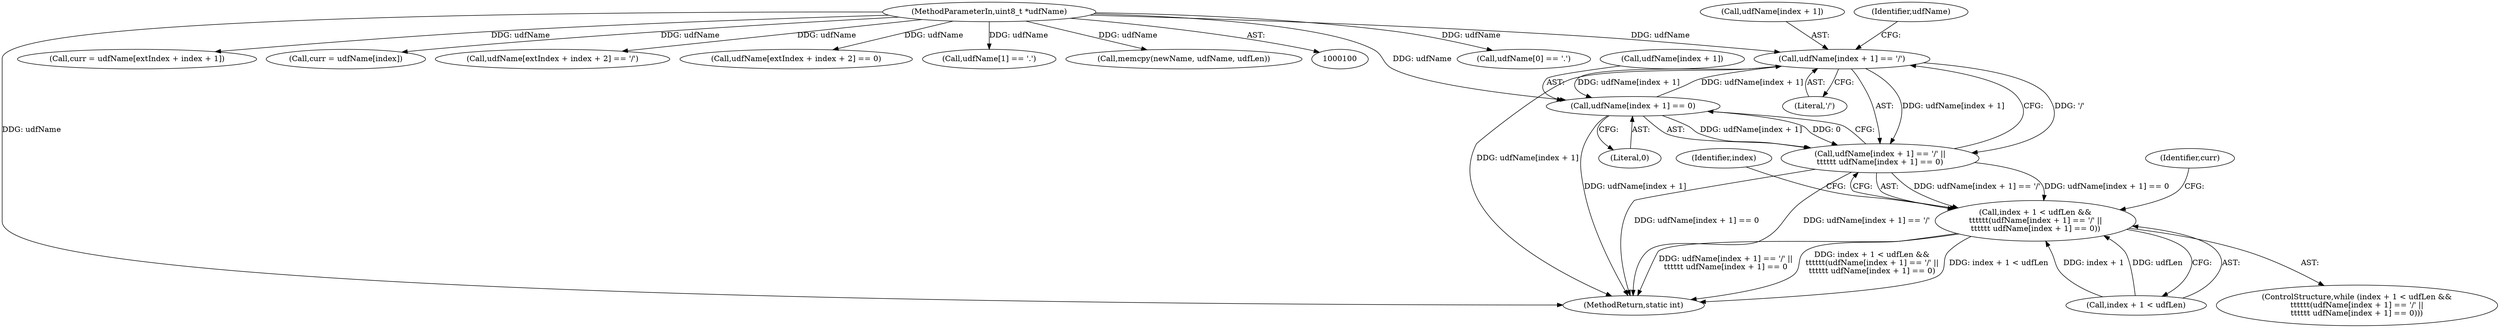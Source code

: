 digraph "0_linux_0e5cc9a40ada6046e6bc3bdfcd0c0d7e4b706b14_4@pointer" {
"1000202" [label="(Call,udfName[index + 1] == '/')"];
"1000209" [label="(Call,udfName[index + 1] == 0)"];
"1000202" [label="(Call,udfName[index + 1] == '/')"];
"1000103" [label="(MethodParameterIn,uint8_t *udfName)"];
"1000201" [label="(Call,udfName[index + 1] == '/' ||\n\t\t\t\t\t\t udfName[index + 1] == 0)"];
"1000195" [label="(Call,index + 1 < udfLen &&\n\t\t\t\t\t\t(udfName[index + 1] == '/' ||\n\t\t\t\t\t\t udfName[index + 1] == 0))"];
"1000209" [label="(Call,udfName[index + 1] == 0)"];
"1000133" [label="(Call,udfName[0] == '.')"];
"1000194" [label="(ControlStructure,while (index + 1 < udfLen &&\n\t\t\t\t\t\t(udfName[index + 1] == '/' ||\n\t\t\t\t\t\t udfName[index + 1] == 0)))"];
"1000463" [label="(MethodReturn,static int)"];
"1000210" [label="(Call,udfName[index + 1])"];
"1000203" [label="(Call,udfName[index + 1])"];
"1000295" [label="(Call,curr = udfName[extIndex + index + 1])"];
"1000195" [label="(Call,index + 1 < udfLen &&\n\t\t\t\t\t\t(udfName[index + 1] == '/' ||\n\t\t\t\t\t\t udfName[index + 1] == 0))"];
"1000174" [label="(Call,curr = udfName[index])"];
"1000335" [label="(Call,udfName[extIndex + index + 2] == '/')"];
"1000344" [label="(Call,udfName[extIndex + index + 2] == 0)"];
"1000211" [label="(Identifier,udfName)"];
"1000217" [label="(Identifier,index)"];
"1000201" [label="(Call,udfName[index + 1] == '/' ||\n\t\t\t\t\t\t udfName[index + 1] == 0)"];
"1000103" [label="(MethodParameterIn,uint8_t *udfName)"];
"1000146" [label="(Call,udfName[1] == '.')"];
"1000221" [label="(Identifier,curr)"];
"1000215" [label="(Literal,0)"];
"1000158" [label="(Call,memcpy(newName, udfName, udfLen))"];
"1000196" [label="(Call,index + 1 < udfLen)"];
"1000208" [label="(Literal,'/')"];
"1000202" [label="(Call,udfName[index + 1] == '/')"];
"1000202" -> "1000201"  [label="AST: "];
"1000202" -> "1000208"  [label="CFG: "];
"1000203" -> "1000202"  [label="AST: "];
"1000208" -> "1000202"  [label="AST: "];
"1000211" -> "1000202"  [label="CFG: "];
"1000201" -> "1000202"  [label="CFG: "];
"1000202" -> "1000463"  [label="DDG: udfName[index + 1]"];
"1000202" -> "1000201"  [label="DDG: udfName[index + 1]"];
"1000202" -> "1000201"  [label="DDG: '/'"];
"1000209" -> "1000202"  [label="DDG: udfName[index + 1]"];
"1000103" -> "1000202"  [label="DDG: udfName"];
"1000202" -> "1000209"  [label="DDG: udfName[index + 1]"];
"1000209" -> "1000201"  [label="AST: "];
"1000209" -> "1000215"  [label="CFG: "];
"1000210" -> "1000209"  [label="AST: "];
"1000215" -> "1000209"  [label="AST: "];
"1000201" -> "1000209"  [label="CFG: "];
"1000209" -> "1000463"  [label="DDG: udfName[index + 1]"];
"1000209" -> "1000201"  [label="DDG: udfName[index + 1]"];
"1000209" -> "1000201"  [label="DDG: 0"];
"1000103" -> "1000209"  [label="DDG: udfName"];
"1000103" -> "1000100"  [label="AST: "];
"1000103" -> "1000463"  [label="DDG: udfName"];
"1000103" -> "1000133"  [label="DDG: udfName"];
"1000103" -> "1000146"  [label="DDG: udfName"];
"1000103" -> "1000158"  [label="DDG: udfName"];
"1000103" -> "1000174"  [label="DDG: udfName"];
"1000103" -> "1000295"  [label="DDG: udfName"];
"1000103" -> "1000335"  [label="DDG: udfName"];
"1000103" -> "1000344"  [label="DDG: udfName"];
"1000201" -> "1000195"  [label="AST: "];
"1000195" -> "1000201"  [label="CFG: "];
"1000201" -> "1000463"  [label="DDG: udfName[index + 1] == 0"];
"1000201" -> "1000463"  [label="DDG: udfName[index + 1] == '/'"];
"1000201" -> "1000195"  [label="DDG: udfName[index + 1] == '/'"];
"1000201" -> "1000195"  [label="DDG: udfName[index + 1] == 0"];
"1000195" -> "1000194"  [label="AST: "];
"1000195" -> "1000196"  [label="CFG: "];
"1000196" -> "1000195"  [label="AST: "];
"1000217" -> "1000195"  [label="CFG: "];
"1000221" -> "1000195"  [label="CFG: "];
"1000195" -> "1000463"  [label="DDG: udfName[index + 1] == '/' ||\n\t\t\t\t\t\t udfName[index + 1] == 0"];
"1000195" -> "1000463"  [label="DDG: index + 1 < udfLen &&\n\t\t\t\t\t\t(udfName[index + 1] == '/' ||\n\t\t\t\t\t\t udfName[index + 1] == 0)"];
"1000195" -> "1000463"  [label="DDG: index + 1 < udfLen"];
"1000196" -> "1000195"  [label="DDG: index + 1"];
"1000196" -> "1000195"  [label="DDG: udfLen"];
}
